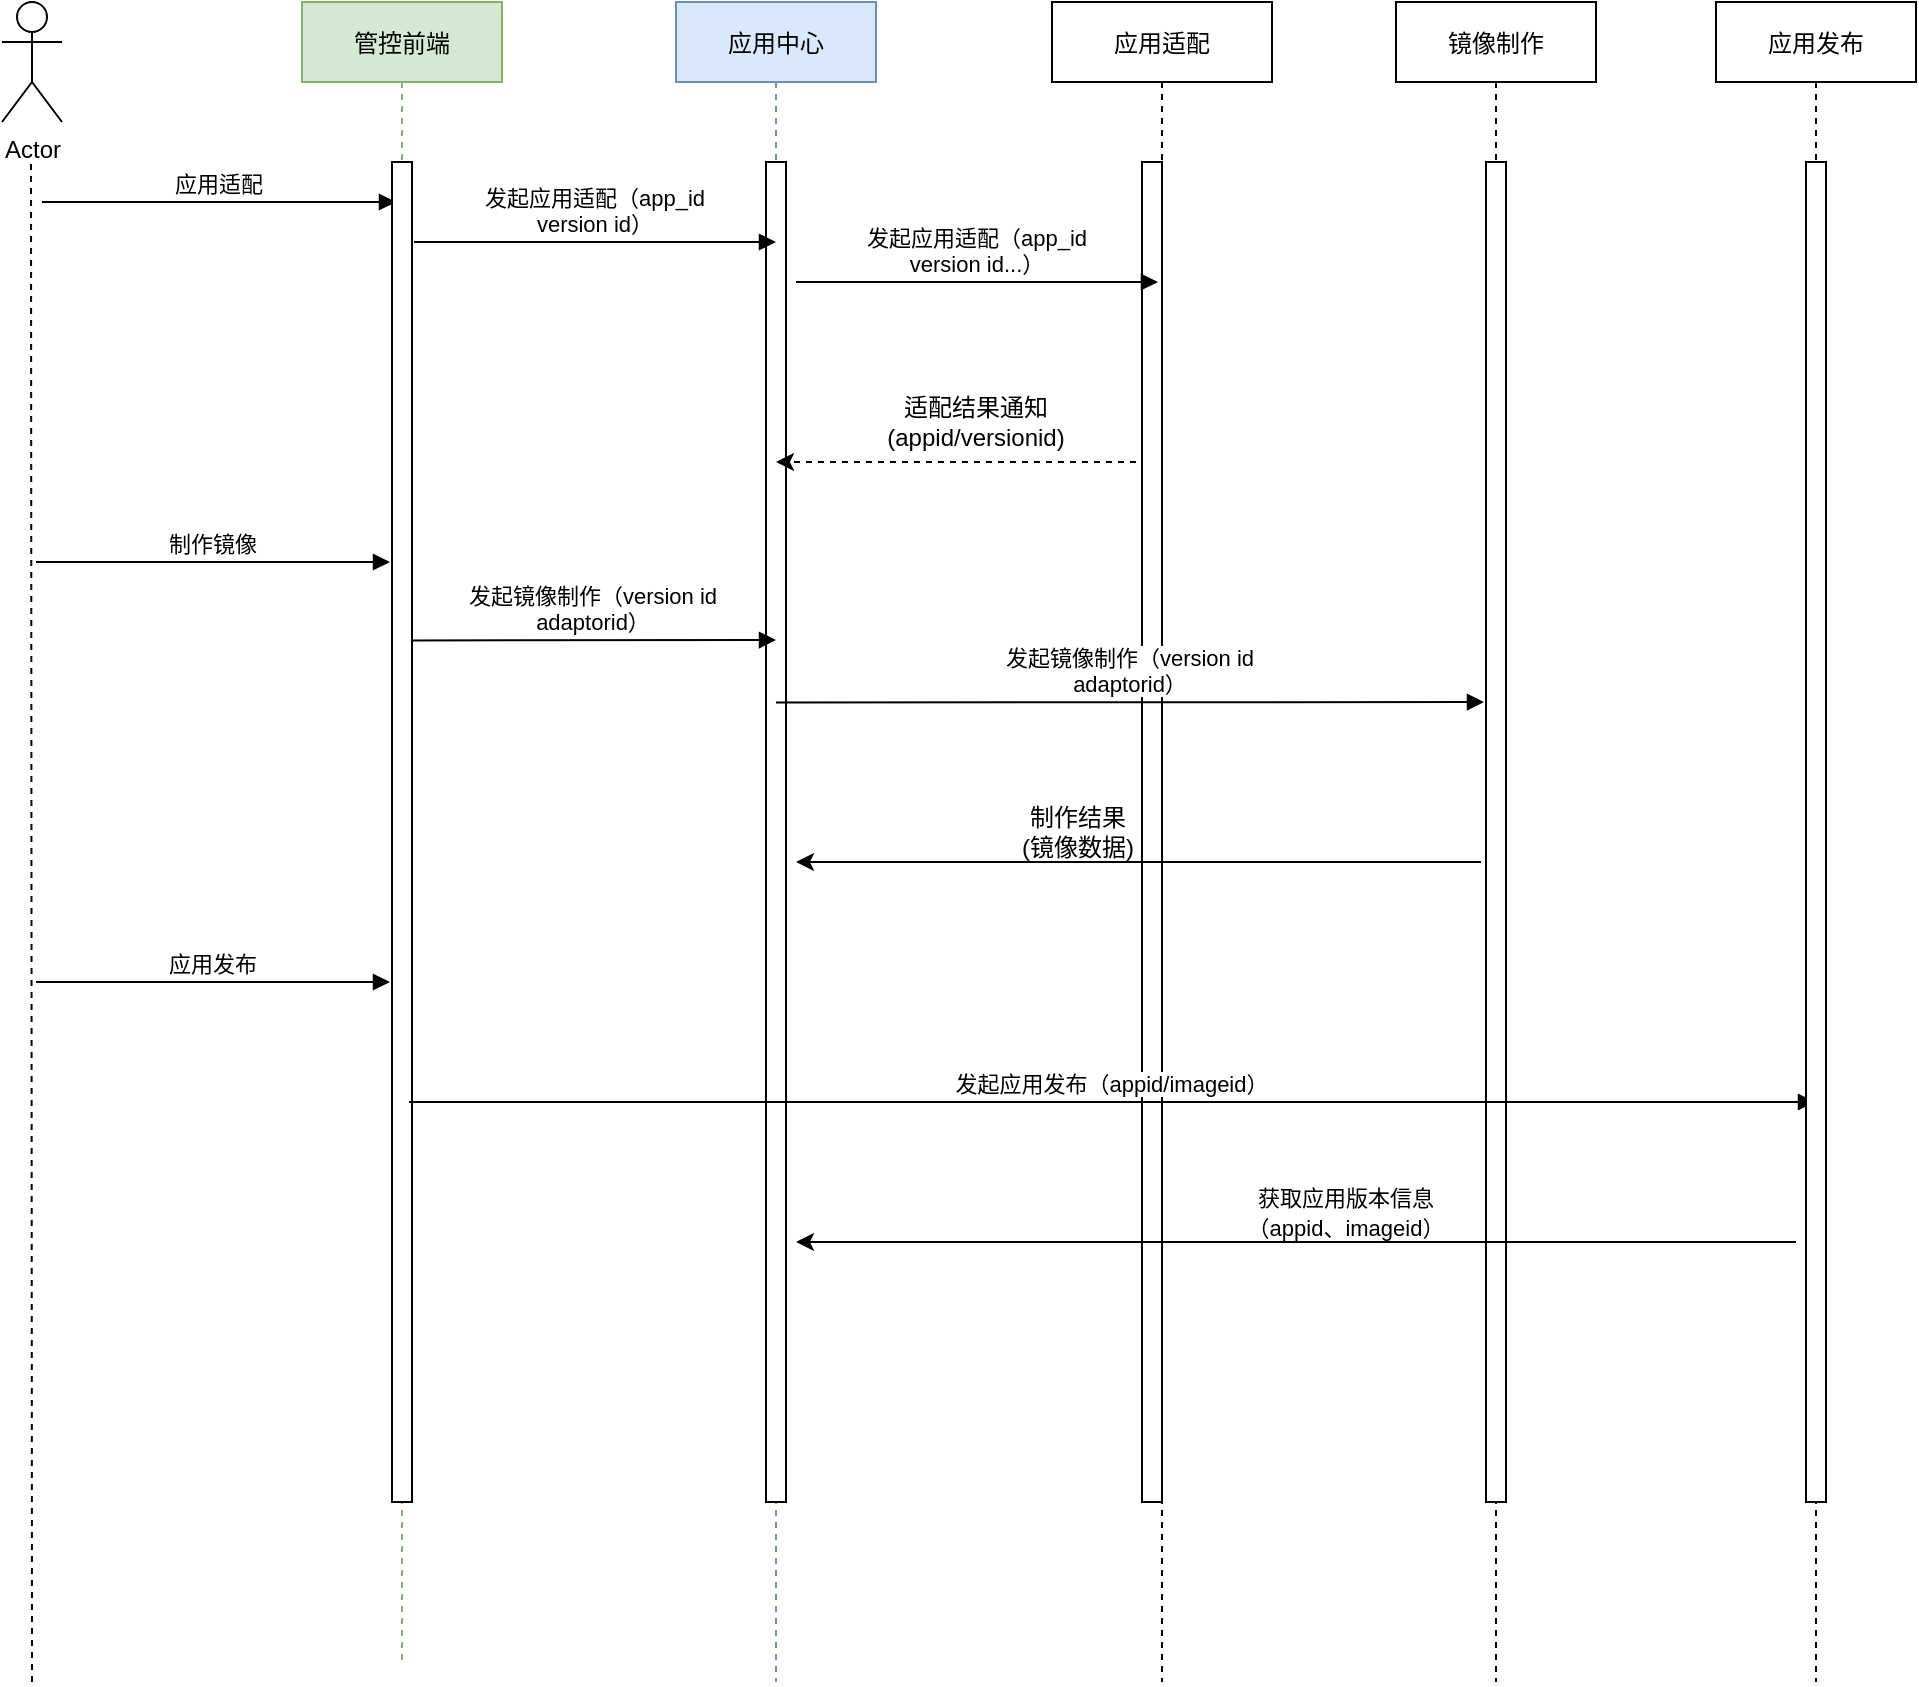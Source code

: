 <mxfile version="14.8.1" type="github">
  <diagram id="kgpKYQtTHZ0yAKxKKP6v" name="Page-1">
    <mxGraphModel dx="2148" dy="841" grid="1" gridSize="10" guides="1" tooltips="1" connect="1" arrows="1" fold="1" page="1" pageScale="1" pageWidth="850" pageHeight="1100" math="0" shadow="0">
      <root>
        <mxCell id="0" />
        <mxCell id="1" parent="0" />
        <mxCell id="3nuBFxr9cyL0pnOWT2aG-1" value="应用中心" style="shape=umlLifeline;perimeter=lifelinePerimeter;container=1;collapsible=0;recursiveResize=0;rounded=0;shadow=0;strokeWidth=1;fillColor=#dae8fc;strokeColor=#6c8ebf;" parent="1" vertex="1">
          <mxGeometry x="110" y="80" width="100" height="840" as="geometry" />
        </mxCell>
        <mxCell id="3nuBFxr9cyL0pnOWT2aG-2" value="" style="points=[];perimeter=orthogonalPerimeter;rounded=0;shadow=0;strokeWidth=1;" parent="3nuBFxr9cyL0pnOWT2aG-1" vertex="1">
          <mxGeometry x="45" y="80" width="10" height="670" as="geometry" />
        </mxCell>
        <mxCell id="ESiC_F3gS_lafTuC3X_f-3" value="Actor" style="shape=umlActor;verticalLabelPosition=bottom;verticalAlign=top;html=1;outlineConnect=0;" parent="1" vertex="1">
          <mxGeometry x="-227" y="80" width="30" height="60" as="geometry" />
        </mxCell>
        <mxCell id="ESiC_F3gS_lafTuC3X_f-8" value="" style="endArrow=none;dashed=1;html=1;" parent="1" edge="1">
          <mxGeometry width="50" height="50" relative="1" as="geometry">
            <mxPoint x="-212" y="920" as="sourcePoint" />
            <mxPoint x="-212.5" y="160" as="targetPoint" />
          </mxGeometry>
        </mxCell>
        <mxCell id="ESiC_F3gS_lafTuC3X_f-10" value="应用适配" style="shape=umlLifeline;perimeter=lifelinePerimeter;container=1;collapsible=0;recursiveResize=0;rounded=0;shadow=0;strokeWidth=1;" parent="1" vertex="1">
          <mxGeometry x="298" y="80" width="110" height="840" as="geometry" />
        </mxCell>
        <mxCell id="ESiC_F3gS_lafTuC3X_f-11" value="" style="points=[];perimeter=orthogonalPerimeter;rounded=0;shadow=0;strokeWidth=1;" parent="ESiC_F3gS_lafTuC3X_f-10" vertex="1">
          <mxGeometry x="45" y="80" width="10" height="670" as="geometry" />
        </mxCell>
        <mxCell id="ESiC_F3gS_lafTuC3X_f-19" value="镜像制作" style="shape=umlLifeline;perimeter=lifelinePerimeter;container=1;collapsible=0;recursiveResize=0;rounded=0;shadow=0;strokeWidth=1;" parent="1" vertex="1">
          <mxGeometry x="470" y="80" width="100" height="840" as="geometry" />
        </mxCell>
        <mxCell id="ESiC_F3gS_lafTuC3X_f-20" value="" style="points=[];perimeter=orthogonalPerimeter;rounded=0;shadow=0;strokeWidth=1;" parent="ESiC_F3gS_lafTuC3X_f-19" vertex="1">
          <mxGeometry x="45" y="80" width="10" height="670" as="geometry" />
        </mxCell>
        <mxCell id="ESiC_F3gS_lafTuC3X_f-21" value="应用适配" style="verticalAlign=bottom;endArrow=block;shadow=0;strokeWidth=1;" parent="1" edge="1">
          <mxGeometry relative="1" as="geometry">
            <mxPoint x="-207" y="180.0" as="sourcePoint" />
            <mxPoint x="-30" y="180" as="targetPoint" />
          </mxGeometry>
        </mxCell>
        <mxCell id="ESiC_F3gS_lafTuC3X_f-22" value="" style="endArrow=classic;html=1;dashed=1;startArrow=none;startFill=0;" parent="1" target="3nuBFxr9cyL0pnOWT2aG-1" edge="1">
          <mxGeometry width="50" height="50" relative="1" as="geometry">
            <mxPoint x="340" y="310" as="sourcePoint" />
            <mxPoint x="170" y="310" as="targetPoint" />
          </mxGeometry>
        </mxCell>
        <mxCell id="ESiC_F3gS_lafTuC3X_f-25" value="适配结果通知(appid/versionid)" style="text;html=1;strokeColor=none;fillColor=none;align=center;verticalAlign=middle;whiteSpace=wrap;rounded=0;" parent="1" vertex="1">
          <mxGeometry x="210" y="280" width="100" height="20" as="geometry" />
        </mxCell>
        <mxCell id="ESiC_F3gS_lafTuC3X_f-26" value="发起镜像制作（version id&#xa;adaptorid）" style="verticalAlign=bottom;endArrow=block;shadow=0;strokeWidth=1;exitX=0.9;exitY=0.357;exitDx=0;exitDy=0;exitPerimeter=0;" parent="1" source="ESiC_F3gS_lafTuC3X_f-28" edge="1">
          <mxGeometry relative="1" as="geometry">
            <mxPoint x="166.5" y="400.0" as="sourcePoint" />
            <mxPoint x="160" y="399" as="targetPoint" />
          </mxGeometry>
        </mxCell>
        <mxCell id="ESiC_F3gS_lafTuC3X_f-27" value="管控前端" style="shape=umlLifeline;perimeter=lifelinePerimeter;container=1;collapsible=0;recursiveResize=0;rounded=0;shadow=0;strokeWidth=1;fillColor=#d5e8d4;strokeColor=#82b366;" parent="1" vertex="1">
          <mxGeometry x="-77" y="80" width="100" height="830" as="geometry" />
        </mxCell>
        <mxCell id="ESiC_F3gS_lafTuC3X_f-28" value="" style="points=[];perimeter=orthogonalPerimeter;rounded=0;shadow=0;strokeWidth=1;" parent="ESiC_F3gS_lafTuC3X_f-27" vertex="1">
          <mxGeometry x="45" y="80" width="10" height="670" as="geometry" />
        </mxCell>
        <mxCell id="ESiC_F3gS_lafTuC3X_f-29" value="发起应用适配（app_id&#xa;version id）" style="verticalAlign=bottom;endArrow=block;shadow=0;strokeWidth=1;" parent="1" edge="1">
          <mxGeometry relative="1" as="geometry">
            <mxPoint x="-21" y="200.0" as="sourcePoint" />
            <mxPoint x="160" y="200" as="targetPoint" />
          </mxGeometry>
        </mxCell>
        <mxCell id="ESiC_F3gS_lafTuC3X_f-34" value="制作镜像" style="verticalAlign=bottom;endArrow=block;shadow=0;strokeWidth=1;" parent="1" edge="1">
          <mxGeometry relative="1" as="geometry">
            <mxPoint x="-210" y="360.0" as="sourcePoint" />
            <mxPoint x="-33" y="360" as="targetPoint" />
          </mxGeometry>
        </mxCell>
        <mxCell id="ESiC_F3gS_lafTuC3X_f-40" value="制作结果&lt;br&gt;(镜像数据)" style="text;html=1;strokeColor=none;fillColor=none;align=center;verticalAlign=middle;whiteSpace=wrap;rounded=0;" parent="1" vertex="1">
          <mxGeometry x="280" y="485" width="62" height="20" as="geometry" />
        </mxCell>
        <mxCell id="ESiC_F3gS_lafTuC3X_f-41" value="应用发布" style="verticalAlign=bottom;endArrow=block;shadow=0;strokeWidth=1;" parent="1" edge="1">
          <mxGeometry relative="1" as="geometry">
            <mxPoint x="-210" y="570.0" as="sourcePoint" />
            <mxPoint x="-33" y="570" as="targetPoint" />
          </mxGeometry>
        </mxCell>
        <mxCell id="ESiC_F3gS_lafTuC3X_f-43" value="发起应用发布（appid/imageid）" style="verticalAlign=bottom;endArrow=block;shadow=0;strokeWidth=1;" parent="1" edge="1" target="ESiC_F3gS_lafTuC3X_f-44">
          <mxGeometry relative="1" as="geometry">
            <mxPoint x="-23.5" y="630" as="sourcePoint" />
            <mxPoint x="674" y="630" as="targetPoint" />
          </mxGeometry>
        </mxCell>
        <mxCell id="ESiC_F3gS_lafTuC3X_f-44" value="应用发布" style="shape=umlLifeline;perimeter=lifelinePerimeter;container=1;collapsible=0;recursiveResize=0;rounded=0;shadow=0;strokeWidth=1;" parent="1" vertex="1">
          <mxGeometry x="630" y="80" width="100" height="840" as="geometry" />
        </mxCell>
        <mxCell id="ESiC_F3gS_lafTuC3X_f-45" value="" style="points=[];perimeter=orthogonalPerimeter;rounded=0;shadow=0;strokeWidth=1;" parent="ESiC_F3gS_lafTuC3X_f-44" vertex="1">
          <mxGeometry x="45" y="80" width="10" height="670" as="geometry" />
        </mxCell>
        <mxCell id="ESiC_F3gS_lafTuC3X_f-48" value="" style="endArrow=classic;html=1;" parent="1" edge="1">
          <mxGeometry width="50" height="50" relative="1" as="geometry">
            <mxPoint x="670" y="700" as="sourcePoint" />
            <mxPoint x="170" y="700" as="targetPoint" />
          </mxGeometry>
        </mxCell>
        <mxCell id="ESiC_F3gS_lafTuC3X_f-49" value="&lt;span style=&quot;font-size: 11px ; background-color: rgb(255 , 255 , 255)&quot;&gt;获取应用版本信息&lt;/span&gt;&lt;br style=&quot;padding: 0px ; margin: 0px ; font-size: 11px&quot;&gt;&lt;span style=&quot;font-size: 11px ; background-color: rgb(255 , 255 , 255)&quot;&gt;（appid、imageid）&lt;/span&gt;" style="text;html=1;strokeColor=none;fillColor=none;align=center;verticalAlign=middle;whiteSpace=wrap;rounded=0;" parent="1" vertex="1">
          <mxGeometry x="370" y="680" width="150" height="10" as="geometry" />
        </mxCell>
        <mxCell id="GJE48jaqhEceVpNbBeRl-1" value="发起应用适配（app_id&#xa;version id...）" style="verticalAlign=bottom;endArrow=block;shadow=0;strokeWidth=1;" parent="1" edge="1">
          <mxGeometry relative="1" as="geometry">
            <mxPoint x="170" y="220.0" as="sourcePoint" />
            <mxPoint x="351" y="220" as="targetPoint" />
          </mxGeometry>
        </mxCell>
        <mxCell id="GJE48jaqhEceVpNbBeRl-2" value="发起镜像制作（version id&#xa;adaptorid）" style="verticalAlign=bottom;endArrow=block;shadow=0;strokeWidth=1;exitX=0.9;exitY=0.357;exitDx=0;exitDy=0;exitPerimeter=0;entryX=-0.1;entryY=0.403;entryDx=0;entryDy=0;entryPerimeter=0;" parent="1" edge="1" target="ESiC_F3gS_lafTuC3X_f-20">
          <mxGeometry relative="1" as="geometry">
            <mxPoint x="160" y="430.19" as="sourcePoint" />
            <mxPoint x="343" y="430" as="targetPoint" />
          </mxGeometry>
        </mxCell>
        <mxCell id="GJE48jaqhEceVpNbBeRl-4" value="" style="endArrow=classic;html=1;" parent="1" edge="1">
          <mxGeometry width="50" height="50" relative="1" as="geometry">
            <mxPoint x="512.5" y="510" as="sourcePoint" />
            <mxPoint x="170" y="510" as="targetPoint" />
          </mxGeometry>
        </mxCell>
      </root>
    </mxGraphModel>
  </diagram>
</mxfile>
